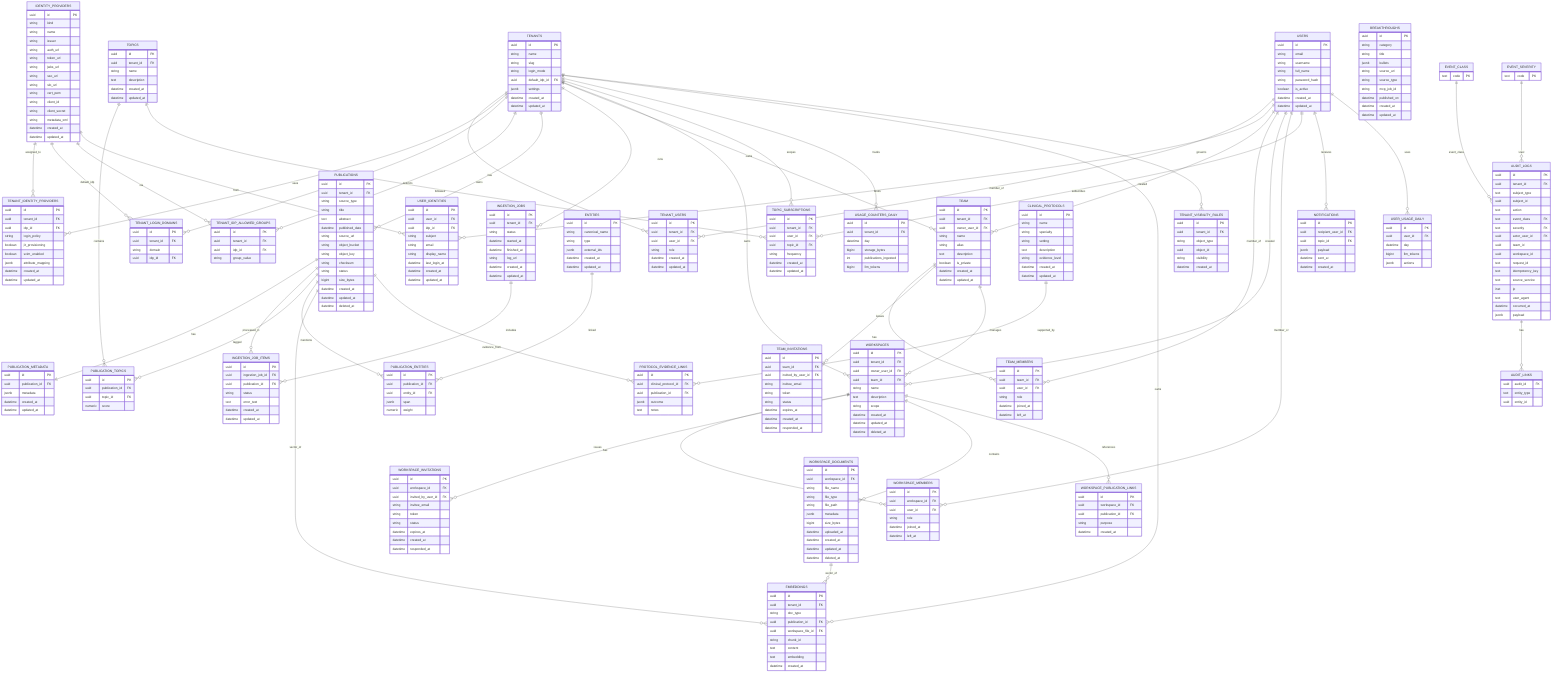 erDiagram
    USERS {
        uuid id PK
        string email
        string username
        string full_name
        string password_hash
        boolean is_active
        datetime created_at
        datetime updated_at
    }

    TENANTS {
        uuid id PK
        string name
        string slug
        string login_mode
        uuid default_idp_id FK
        jsonb settings
        datetime created_at
        datetime updated_at
    }

    TENANT_USERS {
        uuid id PK
        uuid tenant_id FK
        uuid user_id FK
        string role
        datetime created_at
        datetime updated_at
    }

    IDENTITY_PROVIDERS {
        uuid id PK
        string kind
        string name
        string issuer
        string auth_url
        string token_url
        string jwks_url
        string sso_url
        string slo_url
        string cert_pem
        string client_id
        string client_secret
        string metadata_xml
        datetime created_at
        datetime updated_at
    }

    TENANT_IDENTITY_PROVIDERS {
        uuid id PK
        uuid tenant_id FK
        uuid idp_id FK
        string login_policy
        boolean jit_provisioning
        boolean scim_enabled
        jsonb attribute_mapping
        datetime created_at
        datetime updated_at
    }

    TENANT_LOGIN_DOMAINS {
        uuid id PK
        uuid tenant_id FK
        string domain
        uuid idp_id FK
    }

    TENANT_IDP_ALLOWED_GROUPS {
        uuid id PK
        uuid tenant_id FK
        uuid idp_id FK
        string group_value
    }

    USER_IDENTITIES {
        uuid id PK
        uuid user_id FK
        uuid idp_id FK
        string subject
        string email
        string display_name
        datetime last_login_at
        datetime created_at
        datetime updated_at
    }

    PUBLICATIONS {
        uuid id PK
        uuid tenant_id FK
        string source_type
        string title
        text abstract
        datetime published_date
        string source_url
        string object_bucket
        string object_key
        string checksum
        string status
        bigint size_bytes
        datetime created_at
        datetime updated_at
        datetime deleted_at
    }

    PUBLICATION_METADATA {
        uuid id PK
        uuid publication_id FK
        jsonb metadata
        datetime created_at
        datetime updated_at
    }

    INGESTION_JOBS {
        uuid id PK
        uuid tenant_id FK
        string status
        datetime started_at
        datetime finished_at
        string log_url
        datetime created_at
        datetime updated_at
    }

    INGESTION_JOB_ITEMS {
        uuid id PK
        uuid ingestion_job_id FK
        uuid publication_id FK
        string status
        text error_text
        datetime created_at
        datetime updated_at
    }

    TOPICS {
        uuid id PK
        uuid tenant_id FK
        string name
        text description
        datetime created_at
        datetime updated_at
    }

    PUBLICATION_TOPICS {
        uuid id PK
        uuid publication_id FK
        uuid topic_id FK
        numeric score
    }

    ENTITIES {
        uuid id PK
        string canonical_name
        string type
        jsonb external_ids
        datetime created_at
        datetime updated_at
    }

    PUBLICATION_ENTITIES {
        uuid id PK
        uuid publication_id FK
        uuid entity_id FK
        jsonb span
        numeric weight
    }

    TEAM {
        uuid id PK
        uuid tenant_id FK
        uuid owner_user_id FK
        string name
        string alias
        text description
        boolean is_private
        datetime created_at
        datetime updated_at
    }

    TEAM_MEMBERS {
        uuid id PK
        uuid team_id FK
        uuid user_id FK
        string role
        datetime joined_at
        datetime left_at
    }

    TEAM_INVITATIONS {
        uuid id PK
        uuid team_id FK
        uuid invited_by_user_id FK
        string invitee_email
        string token
        string status
        datetime expires_at
        datetime created_at
        datetime responded_at
    }

    WORKSPACES {
        uuid id PK
        uuid tenant_id FK
        uuid owner_user_id FK
        uuid team_id FK
        string name
        text description
        string scope
        datetime created_at
        datetime updated_at
        datetime deleted_at
    }

    WORKSPACE_MEMBERS {
        uuid id PK
        uuid workspace_id FK
        uuid user_id FK
        string role
        datetime joined_at
        datetime left_at
    }

    WORKSPACE_INVITATIONS {
        uuid id PK
        uuid workspace_id FK
        uuid invited_by_user_id FK
        string invitee_email
        string token
        string status
        datetime expires_at
        datetime created_at
        datetime responded_at
    }

    WORKSPACE_DOCUMENTS {
        uuid id PK
        uuid workspace_id FK
        string file_name
        string file_type
        string file_path
        jsonb metadata
        bigint size_bytes
        datetime uploaded_at
        datetime created_at
        datetime updated_at
        datetime deleted_at
    }

    WORKSPACE_PUBLICATION_LINKS {
        uuid id PK
        uuid workspace_id FK
        uuid publication_id FK
        string purpose
        datetime created_at
    }

    TOPIC_SUBSCRIPTIONS {
        uuid id PK
        uuid tenant_id FK
        uuid user_id FK
        uuid topic_id FK
        string frequency
        datetime created_at
        datetime updated_at
    }

    NOTIFICATIONS {
        uuid id PK
        uuid recipient_user_id FK
        uuid topic_id FK
        jsonb payload
        datetime sent_at
        datetime created_at
    }

    USAGE_COUNTERS_DAILY {
        uuid id PK
        uuid tenant_id FK
        datetime day
        bigint storage_bytes
        int publications_ingested
        bigint llm_tokens
    }

    USER_USAGE_DAILY {
        uuid id PK
        uuid user_id FK
        datetime day
        bigint llm_tokens
        jsonb actions
    }

    EMBEDDINGS {
        uuid id PK
        uuid tenant_id FK
        string doc_type
        uuid publication_id FK
        uuid workspace_file_id FK
        string chunk_id
        text content
        text embedding
        datetime created_at
    }

    BREAKTHROUGHS {
        uuid id PK
        string category
        string title
        jsonb bullets
        string source_url
        string source_type
        string mcp_job_id
        datetime published_on
        datetime created_at
        datetime updated_at
    }

    CLINICAL_PROTOCOLS {
        uuid id PK
        string name
        string specialty
        string setting
        text description
        string evidence_level
        datetime created_at
        datetime updated_at
    }

    PROTOCOL_EVIDENCE_LINKS {
        uuid id PK
        uuid clinical_protocol_id FK
        uuid publication_id FK
        jsonb outcome
        text notes
    }

    TENANT_VISIBILITY_RULES {
        uuid id PK
        uuid tenant_id FK
        string object_type
        uuid object_id
        string visibility
        datetime created_at
    }

    EVENT_CLASS {
        text code PK
    }

    EVENT_SEVERITY {
        text code PK
    }

    AUDIT_LOGS {
        uuid id PK
        uuid tenant_id FK
        text subject_type
        uuid subject_id
        text action
        text event_class FK
        text severity FK
        uuid actor_user_id FK
        uuid team_id
        uuid workspace_id
        text request_id
        text idempotency_key
        text source_service
        inet ip
        text user_agent
        datetime occurred_at
        jsonb payload
    }

    AUDIT_LINKS {
        uuid audit_id FK
        text entity_type
        uuid entity_id
    }

    USERS ||--o{ TENANT_USERS : member_of
    TENANTS ||--o{ TENANT_USERS : has

    TENANTS ||--o{ TENANT_IDENTITY_PROVIDERS : uses
    IDENTITY_PROVIDERS ||--o{ TENANT_IDENTITY_PROVIDERS : assigned_to
    TENANTS ||--o{ TENANT_LOGIN_DOMAINS : routes
    IDENTITY_PROVIDERS ||--o{ TENANT_LOGIN_DOMAINS : default_idp
    TENANTS ||--o{ TENANT_IDP_ALLOWED_GROUPS : restricts
    IDENTITY_PROVIDERS ||--o{ TENANT_IDP_ALLOWED_GROUPS : via
    USERS ||--o{ USER_IDENTITIES : binds
    IDENTITY_PROVIDERS ||--o{ USER_IDENTITIES : from

    TENANTS ||--o{ PUBLICATIONS : owns
    PUBLICATIONS ||--|| PUBLICATION_METADATA : has
    TENANTS ||--o{ INGESTION_JOBS : runs
    INGESTION_JOBS ||--o{ INGESTION_JOB_ITEMS : includes
    PUBLICATIONS ||--o{ INGESTION_JOB_ITEMS : processed_in
    PUBLICATIONS ||--o{ PUBLICATION_TOPICS : tagged
    TOPICS ||--o{ PUBLICATION_TOPICS : contains
    PUBLICATIONS ||--o{ PUBLICATION_ENTITIES : mentions
    ENTITIES ||--o{ PUBLICATION_ENTITIES : linked

    TENANTS ||--o{ TEAM : owns
    USERS ||--o{ TEAM : created
    TEAM ||--o{ TEAM_MEMBERS : has
    USERS ||--o{ TEAM_MEMBERS : member_of
    TEAM ||--o{ TEAM_INVITATIONS : issues

    TENANTS ||--o{ WORKSPACES : owns
    USERS ||--o{ WORKSPACES : created
    TEAM ||--o{ WORKSPACES : manages
    WORKSPACES ||--o{ WORKSPACE_MEMBERS : has
    USERS ||--o{ WORKSPACE_MEMBERS : member_of
    WORKSPACES ||--o{ WORKSPACE_INVITATIONS : issues
    WORKSPACES ||--o{ WORKSPACE_DOCUMENTS : contains
    WORKSPACES ||--o{ WORKSPACE_PUBLICATION_LINKS : references

    TOPICS ||--o{ TOPIC_SUBSCRIPTIONS : followed
    USERS ||--o{ TOPIC_SUBSCRIPTIONS : subscribes
    TENANTS ||--o{ TOPIC_SUBSCRIPTIONS : scopes
    USERS ||--o{ NOTIFICATIONS : receives

    TENANTS ||--o{ USAGE_COUNTERS_DAILY : tracks
    USERS ||--o{ USER_USAGE_DAILY : uses

    TENANTS ||--o{ EMBEDDINGS : owns
    PUBLICATIONS ||--o{ EMBEDDINGS : vector_of
    WORKSPACE_DOCUMENTS ||--o{ EMBEDDINGS : vector_of

    CLINICAL_PROTOCOLS ||--o{ PROTOCOL_EVIDENCE_LINKS : supported_by
    PUBLICATIONS ||--o{ PROTOCOL_EVIDENCE_LINKS : evidence_from

    TENANTS ||--o{ TENANT_VISIBILITY_RULES : governs

    EVENT_CLASS ||--o{ AUDIT_LOGS : event_class
    EVENT_SEVERITY ||--o{ AUDIT_LOGS : level
    AUDIT_LOGS ||--o{ AUDIT_LINKS : has